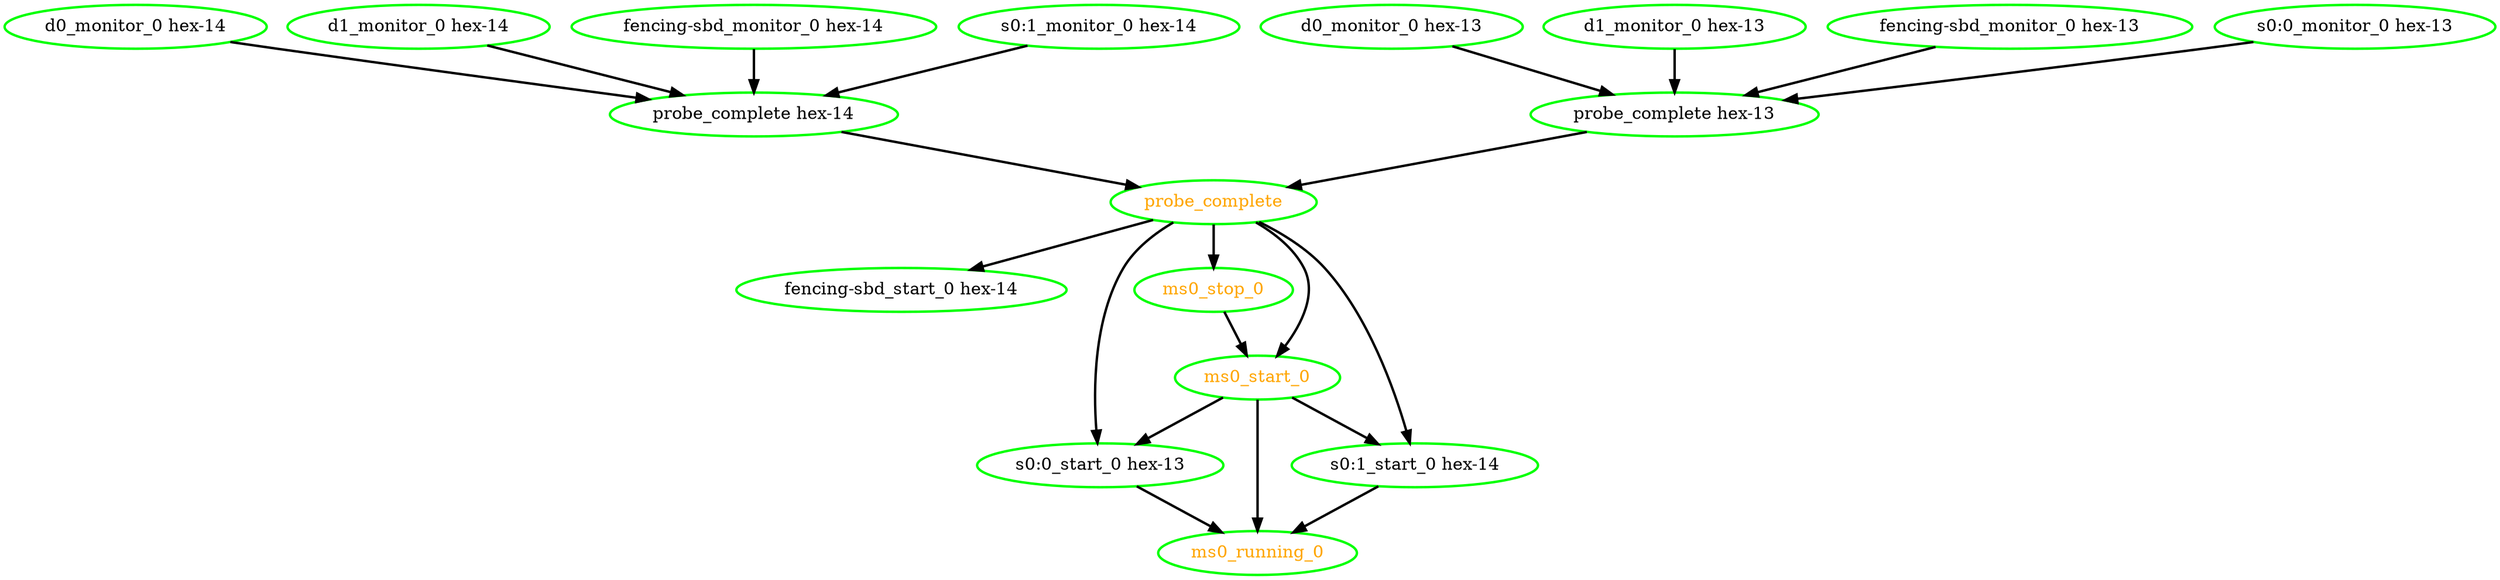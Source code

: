 digraph "g" {
"d0_monitor_0 hex-13" -> "probe_complete hex-13" [ style = bold]
"d0_monitor_0 hex-13" [ style=bold color="green" fontcolor="black"  ]
"d0_monitor_0 hex-14" -> "probe_complete hex-14" [ style = bold]
"d0_monitor_0 hex-14" [ style=bold color="green" fontcolor="black"  ]
"d1_monitor_0 hex-13" -> "probe_complete hex-13" [ style = bold]
"d1_monitor_0 hex-13" [ style=bold color="green" fontcolor="black"  ]
"d1_monitor_0 hex-14" -> "probe_complete hex-14" [ style = bold]
"d1_monitor_0 hex-14" [ style=bold color="green" fontcolor="black"  ]
"fencing-sbd_monitor_0 hex-13" -> "probe_complete hex-13" [ style = bold]
"fencing-sbd_monitor_0 hex-13" [ style=bold color="green" fontcolor="black"  ]
"fencing-sbd_monitor_0 hex-14" -> "probe_complete hex-14" [ style = bold]
"fencing-sbd_monitor_0 hex-14" [ style=bold color="green" fontcolor="black"  ]
"fencing-sbd_start_0 hex-14" [ style=bold color="green" fontcolor="black"  ]
"ms0_running_0" [ style=bold color="green" fontcolor="orange"  ]
"ms0_start_0" -> "ms0_running_0" [ style = bold]
"ms0_start_0" -> "s0:0_start_0 hex-13" [ style = bold]
"ms0_start_0" -> "s0:1_start_0 hex-14" [ style = bold]
"ms0_start_0" [ style=bold color="green" fontcolor="orange"  ]
"ms0_stop_0" -> "ms0_start_0" [ style = bold]
"ms0_stop_0" [ style=bold color="green" fontcolor="orange"  ]
"probe_complete hex-13" -> "probe_complete" [ style = bold]
"probe_complete hex-13" [ style=bold color="green" fontcolor="black"  ]
"probe_complete hex-14" -> "probe_complete" [ style = bold]
"probe_complete hex-14" [ style=bold color="green" fontcolor="black"  ]
"probe_complete" -> "fencing-sbd_start_0 hex-14" [ style = bold]
"probe_complete" -> "ms0_start_0" [ style = bold]
"probe_complete" -> "ms0_stop_0" [ style = bold]
"probe_complete" -> "s0:0_start_0 hex-13" [ style = bold]
"probe_complete" -> "s0:1_start_0 hex-14" [ style = bold]
"probe_complete" [ style=bold color="green" fontcolor="orange"  ]
"s0:0_monitor_0 hex-13" -> "probe_complete hex-13" [ style = bold]
"s0:0_monitor_0 hex-13" [ style=bold color="green" fontcolor="black"  ]
"s0:0_start_0 hex-13" -> "ms0_running_0" [ style = bold]
"s0:0_start_0 hex-13" [ style=bold color="green" fontcolor="black"  ]
"s0:1_monitor_0 hex-14" -> "probe_complete hex-14" [ style = bold]
"s0:1_monitor_0 hex-14" [ style=bold color="green" fontcolor="black"  ]
"s0:1_start_0 hex-14" -> "ms0_running_0" [ style = bold]
"s0:1_start_0 hex-14" [ style=bold color="green" fontcolor="black"  ]
}
